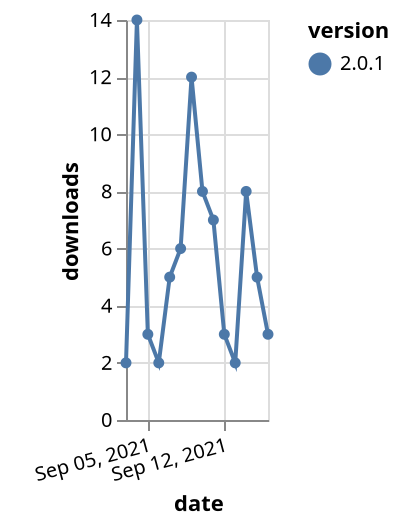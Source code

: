 {"$schema": "https://vega.github.io/schema/vega-lite/v5.json", "description": "A simple bar chart with embedded data.", "data": {"values": [{"date": "2021-09-03", "total": 5561, "delta": 2, "version": "2.0.1"}, {"date": "2021-09-04", "total": 5575, "delta": 14, "version": "2.0.1"}, {"date": "2021-09-05", "total": 5578, "delta": 3, "version": "2.0.1"}, {"date": "2021-09-06", "total": 5580, "delta": 2, "version": "2.0.1"}, {"date": "2021-09-07", "total": 5585, "delta": 5, "version": "2.0.1"}, {"date": "2021-09-08", "total": 5591, "delta": 6, "version": "2.0.1"}, {"date": "2021-09-09", "total": 5603, "delta": 12, "version": "2.0.1"}, {"date": "2021-09-10", "total": 5611, "delta": 8, "version": "2.0.1"}, {"date": "2021-09-11", "total": 5618, "delta": 7, "version": "2.0.1"}, {"date": "2021-09-12", "total": 5621, "delta": 3, "version": "2.0.1"}, {"date": "2021-09-13", "total": 5623, "delta": 2, "version": "2.0.1"}, {"date": "2021-09-14", "total": 5631, "delta": 8, "version": "2.0.1"}, {"date": "2021-09-15", "total": 5636, "delta": 5, "version": "2.0.1"}, {"date": "2021-09-16", "total": 5639, "delta": 3, "version": "2.0.1"}]}, "width": "container", "mark": {"type": "line", "point": {"filled": true}}, "encoding": {"x": {"field": "date", "type": "temporal", "timeUnit": "yearmonthdate", "title": "date", "axis": {"labelAngle": -15}}, "y": {"field": "delta", "type": "quantitative", "title": "downloads"}, "color": {"field": "version", "type": "nominal"}, "tooltip": {"field": "delta"}}}
